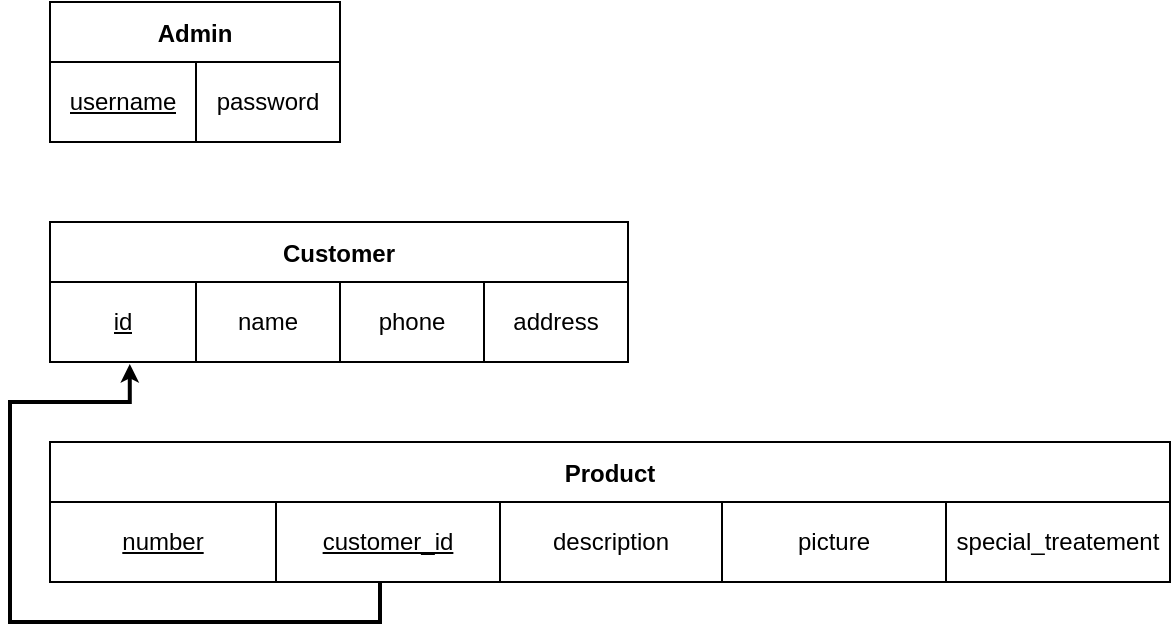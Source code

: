 <mxfile version="20.5.3" type="embed"><diagram id="23iRSUPoRavnBvh4doch" name="Page-1"><mxGraphModel dx="1030" dy="798" grid="1" gridSize="10" guides="1" tooltips="1" connect="1" arrows="1" fold="1" page="1" pageScale="1" pageWidth="827" pageHeight="1169" math="0" shadow="0"><root><mxCell id="0"/><mxCell id="1" parent="0"/><mxCell id="2" value="Admin" style="shape=table;startSize=30;container=1;collapsible=0;childLayout=tableLayout;fontStyle=1;align=center;" vertex="1" parent="1"><mxGeometry x="160" y="190" width="145" height="70" as="geometry"/></mxCell><mxCell id="3" value="" style="shape=tableRow;horizontal=0;startSize=0;swimlaneHead=0;swimlaneBody=0;top=0;left=0;bottom=0;right=0;collapsible=0;dropTarget=0;fillColor=none;points=[[0,0.5],[1,0.5]];portConstraint=eastwest;" vertex="1" parent="2"><mxGeometry y="30" width="145" height="40" as="geometry"/></mxCell><mxCell id="4" value="username" style="shape=partialRectangle;html=1;whiteSpace=wrap;connectable=0;fillColor=none;top=0;left=0;bottom=0;right=0;overflow=hidden;fontStyle=4" vertex="1" parent="3"><mxGeometry width="73" height="40" as="geometry"><mxRectangle width="73" height="40" as="alternateBounds"/></mxGeometry></mxCell><mxCell id="5" value="password" style="shape=partialRectangle;html=1;whiteSpace=wrap;connectable=0;fillColor=none;top=0;left=0;bottom=0;right=0;overflow=hidden;" vertex="1" parent="3"><mxGeometry x="73" width="72" height="40" as="geometry"><mxRectangle width="72" height="40" as="alternateBounds"/></mxGeometry></mxCell><mxCell id="16" value="Customer" style="shape=table;startSize=30;container=1;collapsible=0;childLayout=tableLayout;fontStyle=1;align=center;" vertex="1" parent="1"><mxGeometry x="160" y="300" width="289" height="70" as="geometry"/></mxCell><mxCell id="17" value="" style="shape=tableRow;horizontal=0;startSize=0;swimlaneHead=0;swimlaneBody=0;top=0;left=0;bottom=0;right=0;collapsible=0;dropTarget=0;fillColor=none;points=[[0,0.5],[1,0.5]];portConstraint=eastwest;" vertex="1" parent="16"><mxGeometry y="30" width="289" height="40" as="geometry"/></mxCell><mxCell id="18" value="id" style="shape=partialRectangle;html=1;whiteSpace=wrap;connectable=0;fillColor=none;top=0;left=0;bottom=0;right=0;overflow=hidden;fontStyle=4" vertex="1" parent="17"><mxGeometry width="73" height="40" as="geometry"><mxRectangle width="73" height="40" as="alternateBounds"/></mxGeometry></mxCell><mxCell id="19" value="name" style="shape=partialRectangle;html=1;whiteSpace=wrap;connectable=0;fillColor=none;top=0;left=0;bottom=0;right=0;overflow=hidden;" vertex="1" parent="17"><mxGeometry x="73" width="72" height="40" as="geometry"><mxRectangle width="72" height="40" as="alternateBounds"/></mxGeometry></mxCell><mxCell id="20" value="phone" style="shape=partialRectangle;html=1;whiteSpace=wrap;connectable=0;fillColor=none;top=0;left=0;bottom=0;right=0;overflow=hidden;" vertex="1" parent="17"><mxGeometry x="145" width="72" height="40" as="geometry"><mxRectangle width="72" height="40" as="alternateBounds"/></mxGeometry></mxCell><mxCell id="21" value="address" style="shape=partialRectangle;html=1;whiteSpace=wrap;connectable=0;fillColor=none;top=0;left=0;bottom=0;right=0;overflow=hidden;" vertex="1" parent="17"><mxGeometry x="217" width="72" height="40" as="geometry"><mxRectangle width="72" height="40" as="alternateBounds"/></mxGeometry></mxCell><mxCell id="23" value="Product" style="shape=table;startSize=30;container=1;collapsible=0;childLayout=tableLayout;fontStyle=1;align=center;" vertex="1" parent="1"><mxGeometry x="160" y="410" width="560" height="70" as="geometry"/></mxCell><mxCell id="24" value="" style="shape=tableRow;horizontal=0;startSize=0;swimlaneHead=0;swimlaneBody=0;top=0;left=0;bottom=0;right=0;collapsible=0;dropTarget=0;fillColor=none;points=[[0,0.5],[1,0.5]];portConstraint=eastwest;" vertex="1" parent="23"><mxGeometry y="30" width="560" height="40" as="geometry"/></mxCell><mxCell id="25" value="number" style="shape=partialRectangle;html=1;whiteSpace=wrap;connectable=0;fillColor=none;top=0;left=0;bottom=0;right=0;overflow=hidden;fontStyle=4" vertex="1" parent="24"><mxGeometry width="113" height="40" as="geometry"><mxRectangle width="113" height="40" as="alternateBounds"/></mxGeometry></mxCell><mxCell id="26" value="customer_id" style="shape=partialRectangle;html=1;whiteSpace=wrap;connectable=0;fillColor=none;top=0;left=0;bottom=0;right=0;overflow=hidden;fontStyle=4" vertex="1" parent="24"><mxGeometry x="113" width="112" height="40" as="geometry"><mxRectangle width="112" height="40" as="alternateBounds"/></mxGeometry></mxCell><mxCell id="27" value="description" style="shape=partialRectangle;html=1;whiteSpace=wrap;connectable=0;fillColor=none;top=0;left=0;bottom=0;right=0;overflow=hidden;" vertex="1" parent="24"><mxGeometry x="225" width="111" height="40" as="geometry"><mxRectangle width="111" height="40" as="alternateBounds"/></mxGeometry></mxCell><mxCell id="28" value="picture" style="shape=partialRectangle;html=1;whiteSpace=wrap;connectable=0;fillColor=none;top=0;left=0;bottom=0;right=0;overflow=hidden;" vertex="1" parent="24"><mxGeometry x="336" width="112" height="40" as="geometry"><mxRectangle width="112" height="40" as="alternateBounds"/></mxGeometry></mxCell><mxCell id="29" value="special_treatement" style="shape=partialRectangle;html=1;whiteSpace=wrap;connectable=0;fillColor=none;top=0;left=0;bottom=0;right=0;overflow=hidden;" vertex="1" parent="24"><mxGeometry x="448" width="112" height="40" as="geometry"><mxRectangle width="112" height="40" as="alternateBounds"/></mxGeometry></mxCell><mxCell id="41" value="" style="edgeStyle=segmentEdgeStyle;endArrow=classic;html=1;rounded=0;entryX=0.138;entryY=1.025;entryDx=0;entryDy=0;entryPerimeter=0;strokeWidth=2;endSize=3;startSize=3;" edge="1" parent="1" source="24" target="17"><mxGeometry width="50" height="50" relative="1" as="geometry"><mxPoint x="325" y="490" as="sourcePoint"/><mxPoint x="200" y="410" as="targetPoint"/><Array as="points"><mxPoint x="325" y="500"/><mxPoint x="140" y="500"/><mxPoint x="140" y="390"/><mxPoint x="200" y="390"/></Array></mxGeometry></mxCell></root></mxGraphModel></diagram></mxfile>